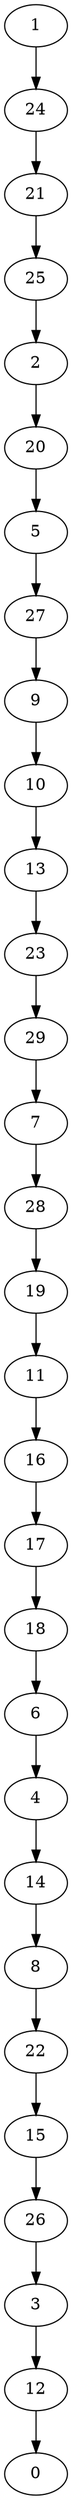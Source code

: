 digraph {
  0;
  1;
  2;
  3;
  4;
  5;
  6;
  7;
  8;
  9;
  10;
  11;
  12;
  13;
  14;
  15;
  16;
  17;
  18;
  19;
  20;
  21;
  22;
  23;
  24;
  25;
  26;
  27;
  28;
  29;
  1 -> 24;
  24 -> 21;
  21 -> 25;
  25 -> 2;
  2 -> 20;
  20 -> 5;
  5 -> 27;
  27 -> 9;
  9 -> 10;
  10 -> 13;
  13 -> 23;
  23 -> 29;
  29 -> 7;
  7 -> 28;
  28 -> 19;
  19 -> 11;
  11 -> 16;
  16 -> 17;
  17 -> 18;
  18 -> 6;
  6 -> 4;
  4 -> 14;
  14 -> 8;
  8 -> 22;
  22 -> 15;
  15 -> 26;
  26 -> 3;
  3 -> 12;
  12 -> 0;
}